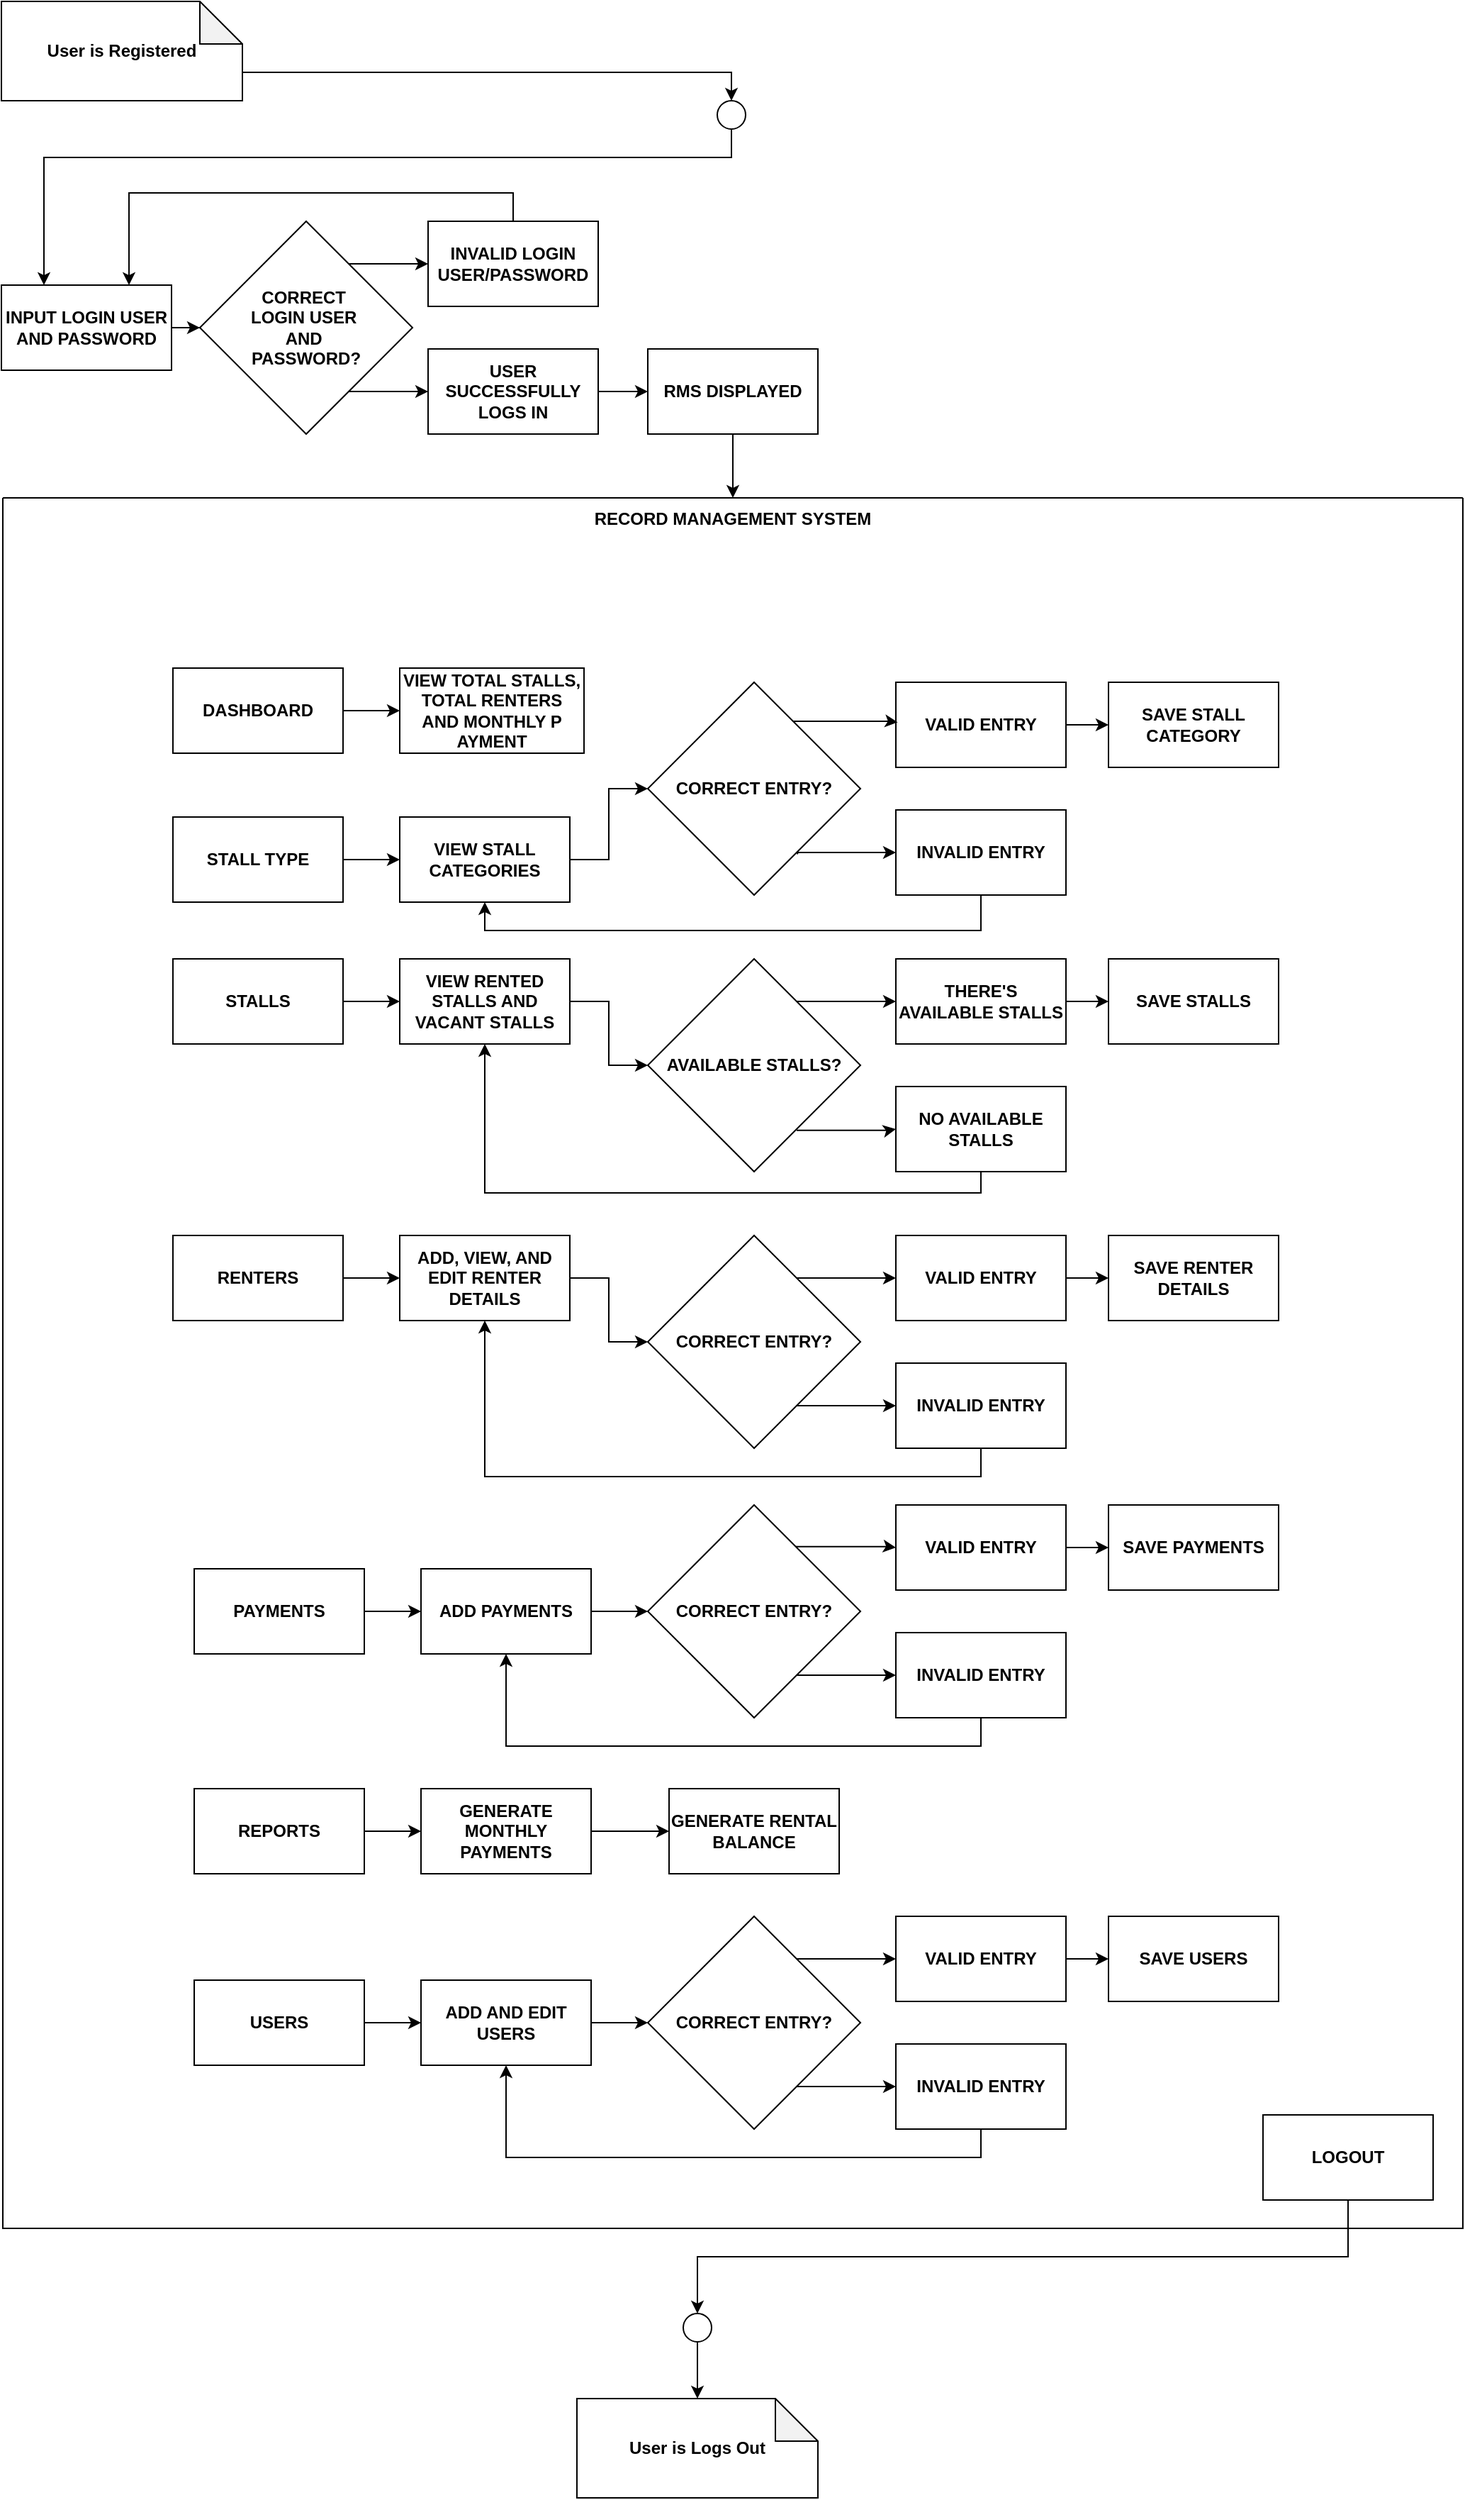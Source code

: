 <mxfile version="25.0.3">
  <diagram name="Page-1" id="4rm_w3GbS4QPZRmgDqCC">
    <mxGraphModel dx="2049" dy="1063" grid="1" gridSize="10" guides="1" tooltips="1" connect="1" arrows="1" fold="1" page="1" pageScale="1" pageWidth="827" pageHeight="1169" math="0" shadow="0">
      <root>
        <mxCell id="0" />
        <mxCell id="1" parent="0" />
        <mxCell id="zmhzkxxj4Uhy-0csrFuB-115" style="edgeStyle=orthogonalEdgeStyle;rounded=0;orthogonalLoop=1;jettySize=auto;html=1;entryX=0.5;entryY=0;entryDx=0;entryDy=0;exitX=0;exitY=0;exitDx=170;exitDy=30;exitPerimeter=0;fontStyle=1" parent="1" source="zmhzkxxj4Uhy-0csrFuB-3" target="zmhzkxxj4Uhy-0csrFuB-113" edge="1">
          <mxGeometry relative="1" as="geometry">
            <Array as="points">
              <mxPoint x="530" y="300" />
              <mxPoint x="875" y="300" />
            </Array>
          </mxGeometry>
        </mxCell>
        <mxCell id="zmhzkxxj4Uhy-0csrFuB-3" value="User is Registered" style="shape=note;whiteSpace=wrap;html=1;backgroundOutline=1;darkOpacity=0.05;fontStyle=1" parent="1" vertex="1">
          <mxGeometry x="360" y="250" width="170" height="70" as="geometry" />
        </mxCell>
        <mxCell id="TYICq1-9Hdr8r0By_GIL-155" style="edgeStyle=orthogonalEdgeStyle;rounded=0;orthogonalLoop=1;jettySize=auto;html=1;entryX=0;entryY=0.5;entryDx=0;entryDy=0;fontStyle=1" edge="1" parent="1" source="zmhzkxxj4Uhy-0csrFuB-4" target="zmhzkxxj4Uhy-0csrFuB-5">
          <mxGeometry relative="1" as="geometry" />
        </mxCell>
        <mxCell id="zmhzkxxj4Uhy-0csrFuB-4" value="INPUT LOGIN USER AND PASSWORD" style="rounded=0;whiteSpace=wrap;html=1;fontStyle=1" parent="1" vertex="1">
          <mxGeometry x="360" y="450" width="120" height="60" as="geometry" />
        </mxCell>
        <mxCell id="TYICq1-9Hdr8r0By_GIL-156" style="edgeStyle=orthogonalEdgeStyle;rounded=0;orthogonalLoop=1;jettySize=auto;html=1;exitX=1;exitY=0;exitDx=0;exitDy=0;fontStyle=1" edge="1" parent="1" source="zmhzkxxj4Uhy-0csrFuB-5" target="zmhzkxxj4Uhy-0csrFuB-7">
          <mxGeometry relative="1" as="geometry">
            <Array as="points">
              <mxPoint x="594" y="435" />
            </Array>
          </mxGeometry>
        </mxCell>
        <mxCell id="TYICq1-9Hdr8r0By_GIL-158" style="edgeStyle=orthogonalEdgeStyle;rounded=0;orthogonalLoop=1;jettySize=auto;html=1;exitX=1;exitY=1;exitDx=0;exitDy=0;entryX=0;entryY=0.5;entryDx=0;entryDy=0;fontStyle=1" edge="1" parent="1" source="zmhzkxxj4Uhy-0csrFuB-5" target="zmhzkxxj4Uhy-0csrFuB-12">
          <mxGeometry relative="1" as="geometry">
            <Array as="points">
              <mxPoint x="594" y="525" />
            </Array>
          </mxGeometry>
        </mxCell>
        <mxCell id="zmhzkxxj4Uhy-0csrFuB-5" value="CORRECT&amp;nbsp;&lt;div&gt;LOGIN USER&amp;nbsp;&lt;/div&gt;&lt;div&gt;AND&amp;nbsp;&lt;/div&gt;&lt;div&gt;PASSWORD?&lt;/div&gt;" style="rhombus;whiteSpace=wrap;html=1;fontStyle=1" parent="1" vertex="1">
          <mxGeometry x="500" y="405" width="150" height="150" as="geometry" />
        </mxCell>
        <mxCell id="TYICq1-9Hdr8r0By_GIL-160" style="edgeStyle=orthogonalEdgeStyle;rounded=0;orthogonalLoop=1;jettySize=auto;html=1;entryX=0;entryY=0.5;entryDx=0;entryDy=0;fontStyle=1" edge="1" parent="1" source="zmhzkxxj4Uhy-0csrFuB-12" target="zmhzkxxj4Uhy-0csrFuB-13">
          <mxGeometry relative="1" as="geometry" />
        </mxCell>
        <mxCell id="zmhzkxxj4Uhy-0csrFuB-12" value="USER SUCCESSFULLY LOGS IN" style="rounded=0;whiteSpace=wrap;html=1;fontStyle=1" parent="1" vertex="1">
          <mxGeometry x="661" y="495" width="120" height="60" as="geometry" />
        </mxCell>
        <mxCell id="TYICq1-9Hdr8r0By_GIL-161" style="edgeStyle=orthogonalEdgeStyle;rounded=0;orthogonalLoop=1;jettySize=auto;html=1;entryX=0.5;entryY=0;entryDx=0;entryDy=0;fontStyle=1" edge="1" parent="1" source="zmhzkxxj4Uhy-0csrFuB-13" target="TYICq1-9Hdr8r0By_GIL-4">
          <mxGeometry relative="1" as="geometry" />
        </mxCell>
        <mxCell id="zmhzkxxj4Uhy-0csrFuB-13" value="RMS DISPLAYED" style="rounded=0;whiteSpace=wrap;html=1;fontStyle=1" parent="1" vertex="1">
          <mxGeometry x="816" y="495" width="120" height="60" as="geometry" />
        </mxCell>
        <mxCell id="TYICq1-9Hdr8r0By_GIL-154" style="edgeStyle=orthogonalEdgeStyle;rounded=0;orthogonalLoop=1;jettySize=auto;html=1;fontStyle=1" edge="1" parent="1" source="zmhzkxxj4Uhy-0csrFuB-113">
          <mxGeometry relative="1" as="geometry">
            <mxPoint x="390" y="450" as="targetPoint" />
            <Array as="points">
              <mxPoint x="791" y="360" />
              <mxPoint x="390" y="360" />
              <mxPoint x="390" y="450" />
            </Array>
          </mxGeometry>
        </mxCell>
        <mxCell id="zmhzkxxj4Uhy-0csrFuB-113" value="" style="ellipse;whiteSpace=wrap;html=1;aspect=fixed;fontStyle=1" parent="1" vertex="1">
          <mxGeometry x="865" y="320" width="20" height="20" as="geometry" />
        </mxCell>
        <mxCell id="zmhzkxxj4Uhy-0csrFuB-119" value="" style="ellipse;whiteSpace=wrap;html=1;aspect=fixed;fontStyle=1" parent="1" vertex="1">
          <mxGeometry x="841" y="1880" width="20" height="20" as="geometry" />
        </mxCell>
        <mxCell id="zmhzkxxj4Uhy-0csrFuB-128" value="User is Logs Out" style="shape=note;whiteSpace=wrap;html=1;backgroundOutline=1;darkOpacity=0.05;fontStyle=1" parent="1" vertex="1">
          <mxGeometry x="766" y="1940" width="170" height="70" as="geometry" />
        </mxCell>
        <mxCell id="zmhzkxxj4Uhy-0csrFuB-129" style="edgeStyle=orthogonalEdgeStyle;rounded=0;orthogonalLoop=1;jettySize=auto;html=1;entryX=0.5;entryY=0;entryDx=0;entryDy=0;entryPerimeter=0;fontStyle=1" parent="1" source="zmhzkxxj4Uhy-0csrFuB-119" target="zmhzkxxj4Uhy-0csrFuB-128" edge="1">
          <mxGeometry relative="1" as="geometry" />
        </mxCell>
        <mxCell id="TYICq1-9Hdr8r0By_GIL-4" value="&#xa;&#xa;RECORD MANAGEMENT SYSTEM" style="swimlane;startSize=0;fontStyle=1" vertex="1" parent="1">
          <mxGeometry x="361" y="600" width="1030" height="1220" as="geometry" />
        </mxCell>
        <mxCell id="TYICq1-9Hdr8r0By_GIL-75" style="edgeStyle=orthogonalEdgeStyle;rounded=0;orthogonalLoop=1;jettySize=auto;html=1;entryX=0;entryY=0.5;entryDx=0;entryDy=0;fontStyle=1" edge="1" parent="TYICq1-9Hdr8r0By_GIL-4" source="TYICq1-9Hdr8r0By_GIL-76" target="TYICq1-9Hdr8r0By_GIL-89">
          <mxGeometry relative="1" as="geometry" />
        </mxCell>
        <mxCell id="TYICq1-9Hdr8r0By_GIL-76" value="DASHBOARD" style="rounded=0;whiteSpace=wrap;html=1;fontStyle=1" vertex="1" parent="TYICq1-9Hdr8r0By_GIL-4">
          <mxGeometry x="120" y="120" width="120" height="60" as="geometry" />
        </mxCell>
        <mxCell id="TYICq1-9Hdr8r0By_GIL-77" style="edgeStyle=orthogonalEdgeStyle;rounded=0;orthogonalLoop=1;jettySize=auto;html=1;fontStyle=1" edge="1" parent="TYICq1-9Hdr8r0By_GIL-4" source="TYICq1-9Hdr8r0By_GIL-78" target="TYICq1-9Hdr8r0By_GIL-91">
          <mxGeometry relative="1" as="geometry" />
        </mxCell>
        <mxCell id="TYICq1-9Hdr8r0By_GIL-78" value="STALL TYPE" style="rounded=0;whiteSpace=wrap;html=1;fontStyle=1" vertex="1" parent="TYICq1-9Hdr8r0By_GIL-4">
          <mxGeometry x="120" y="225" width="120" height="60" as="geometry" />
        </mxCell>
        <mxCell id="TYICq1-9Hdr8r0By_GIL-79" style="edgeStyle=orthogonalEdgeStyle;rounded=0;orthogonalLoop=1;jettySize=auto;html=1;entryX=0;entryY=0.5;entryDx=0;entryDy=0;fontStyle=1" edge="1" parent="TYICq1-9Hdr8r0By_GIL-4" source="TYICq1-9Hdr8r0By_GIL-80" target="TYICq1-9Hdr8r0By_GIL-95">
          <mxGeometry relative="1" as="geometry" />
        </mxCell>
        <mxCell id="TYICq1-9Hdr8r0By_GIL-80" value="STALLS" style="rounded=0;whiteSpace=wrap;html=1;fontStyle=1" vertex="1" parent="TYICq1-9Hdr8r0By_GIL-4">
          <mxGeometry x="120" y="325" width="120" height="60" as="geometry" />
        </mxCell>
        <mxCell id="TYICq1-9Hdr8r0By_GIL-81" style="edgeStyle=orthogonalEdgeStyle;rounded=0;orthogonalLoop=1;jettySize=auto;html=1;entryX=0;entryY=0.5;entryDx=0;entryDy=0;fontStyle=1" edge="1" parent="TYICq1-9Hdr8r0By_GIL-4" source="TYICq1-9Hdr8r0By_GIL-82" target="TYICq1-9Hdr8r0By_GIL-99">
          <mxGeometry relative="1" as="geometry" />
        </mxCell>
        <mxCell id="TYICq1-9Hdr8r0By_GIL-82" value="RENTERS" style="rounded=0;whiteSpace=wrap;html=1;fontStyle=1" vertex="1" parent="TYICq1-9Hdr8r0By_GIL-4">
          <mxGeometry x="120" y="520" width="120" height="60" as="geometry" />
        </mxCell>
        <mxCell id="TYICq1-9Hdr8r0By_GIL-83" style="edgeStyle=orthogonalEdgeStyle;rounded=0;orthogonalLoop=1;jettySize=auto;html=1;entryX=0;entryY=0.5;entryDx=0;entryDy=0;fontStyle=1" edge="1" parent="TYICq1-9Hdr8r0By_GIL-4" source="TYICq1-9Hdr8r0By_GIL-84" target="TYICq1-9Hdr8r0By_GIL-97">
          <mxGeometry relative="1" as="geometry" />
        </mxCell>
        <mxCell id="TYICq1-9Hdr8r0By_GIL-84" value="PAYMENTS" style="rounded=0;whiteSpace=wrap;html=1;fontStyle=1" vertex="1" parent="TYICq1-9Hdr8r0By_GIL-4">
          <mxGeometry x="135" y="755" width="120" height="60" as="geometry" />
        </mxCell>
        <mxCell id="TYICq1-9Hdr8r0By_GIL-85" style="edgeStyle=orthogonalEdgeStyle;rounded=0;orthogonalLoop=1;jettySize=auto;html=1;entryX=0;entryY=0.5;entryDx=0;entryDy=0;fontStyle=1" edge="1" parent="TYICq1-9Hdr8r0By_GIL-4" source="TYICq1-9Hdr8r0By_GIL-86" target="TYICq1-9Hdr8r0By_GIL-101">
          <mxGeometry relative="1" as="geometry" />
        </mxCell>
        <mxCell id="TYICq1-9Hdr8r0By_GIL-86" value="REPORTS" style="rounded=0;whiteSpace=wrap;html=1;fontStyle=1" vertex="1" parent="TYICq1-9Hdr8r0By_GIL-4">
          <mxGeometry x="135" y="910" width="120" height="60" as="geometry" />
        </mxCell>
        <mxCell id="TYICq1-9Hdr8r0By_GIL-87" style="edgeStyle=orthogonalEdgeStyle;rounded=0;orthogonalLoop=1;jettySize=auto;html=1;entryX=0;entryY=0.5;entryDx=0;entryDy=0;fontStyle=1" edge="1" parent="TYICq1-9Hdr8r0By_GIL-4" source="TYICq1-9Hdr8r0By_GIL-88" target="TYICq1-9Hdr8r0By_GIL-104">
          <mxGeometry relative="1" as="geometry" />
        </mxCell>
        <mxCell id="TYICq1-9Hdr8r0By_GIL-88" value="USERS" style="rounded=0;whiteSpace=wrap;html=1;fontStyle=1" vertex="1" parent="TYICq1-9Hdr8r0By_GIL-4">
          <mxGeometry x="135" y="1045" width="120" height="60" as="geometry" />
        </mxCell>
        <mxCell id="TYICq1-9Hdr8r0By_GIL-89" value="VIEW TOTAL STALLS, TOTAL RENTERS AND MONTHLY P AYMENT" style="rounded=0;whiteSpace=wrap;html=1;fontStyle=1" vertex="1" parent="TYICq1-9Hdr8r0By_GIL-4">
          <mxGeometry x="280" y="120" width="130" height="60" as="geometry" />
        </mxCell>
        <mxCell id="TYICq1-9Hdr8r0By_GIL-90" style="edgeStyle=orthogonalEdgeStyle;rounded=0;orthogonalLoop=1;jettySize=auto;html=1;entryX=0;entryY=0.5;entryDx=0;entryDy=0;fontStyle=1" edge="1" parent="TYICq1-9Hdr8r0By_GIL-4" source="TYICq1-9Hdr8r0By_GIL-91" target="TYICq1-9Hdr8r0By_GIL-113">
          <mxGeometry relative="1" as="geometry" />
        </mxCell>
        <mxCell id="TYICq1-9Hdr8r0By_GIL-91" value="VIEW STALL CATEGORIES" style="rounded=0;whiteSpace=wrap;html=1;fontStyle=1" vertex="1" parent="TYICq1-9Hdr8r0By_GIL-4">
          <mxGeometry x="280" y="225" width="120" height="60" as="geometry" />
        </mxCell>
        <mxCell id="TYICq1-9Hdr8r0By_GIL-92" style="edgeStyle=orthogonalEdgeStyle;rounded=0;orthogonalLoop=1;jettySize=auto;html=1;entryX=0;entryY=0.5;entryDx=0;entryDy=0;fontStyle=1" edge="1" parent="TYICq1-9Hdr8r0By_GIL-4" source="TYICq1-9Hdr8r0By_GIL-93" target="TYICq1-9Hdr8r0By_GIL-110">
          <mxGeometry relative="1" as="geometry" />
        </mxCell>
        <mxCell id="TYICq1-9Hdr8r0By_GIL-93" value="THERE&#39;S AVAILABLE STALLS" style="rounded=0;whiteSpace=wrap;html=1;fontStyle=1" vertex="1" parent="TYICq1-9Hdr8r0By_GIL-4">
          <mxGeometry x="630" y="325" width="120" height="60" as="geometry" />
        </mxCell>
        <mxCell id="TYICq1-9Hdr8r0By_GIL-94" style="edgeStyle=orthogonalEdgeStyle;rounded=0;orthogonalLoop=1;jettySize=auto;html=1;entryX=0;entryY=0.5;entryDx=0;entryDy=0;fontStyle=1" edge="1" parent="TYICq1-9Hdr8r0By_GIL-4" source="TYICq1-9Hdr8r0By_GIL-95" target="TYICq1-9Hdr8r0By_GIL-106">
          <mxGeometry relative="1" as="geometry" />
        </mxCell>
        <mxCell id="TYICq1-9Hdr8r0By_GIL-95" value="VIEW RENTED STALLS AND VACANT STALLS" style="rounded=0;whiteSpace=wrap;html=1;fontStyle=1" vertex="1" parent="TYICq1-9Hdr8r0By_GIL-4">
          <mxGeometry x="280" y="325" width="120" height="60" as="geometry" />
        </mxCell>
        <mxCell id="TYICq1-9Hdr8r0By_GIL-96" style="edgeStyle=orthogonalEdgeStyle;rounded=0;orthogonalLoop=1;jettySize=auto;html=1;entryX=0;entryY=0.5;entryDx=0;entryDy=0;fontStyle=1" edge="1" parent="TYICq1-9Hdr8r0By_GIL-4" source="TYICq1-9Hdr8r0By_GIL-97" target="TYICq1-9Hdr8r0By_GIL-129">
          <mxGeometry relative="1" as="geometry" />
        </mxCell>
        <mxCell id="TYICq1-9Hdr8r0By_GIL-97" value="ADD PAYMENTS" style="rounded=0;whiteSpace=wrap;html=1;fontStyle=1" vertex="1" parent="TYICq1-9Hdr8r0By_GIL-4">
          <mxGeometry x="295" y="755" width="120" height="60" as="geometry" />
        </mxCell>
        <mxCell id="TYICq1-9Hdr8r0By_GIL-98" style="edgeStyle=orthogonalEdgeStyle;rounded=0;orthogonalLoop=1;jettySize=auto;html=1;entryX=0;entryY=0.5;entryDx=0;entryDy=0;fontStyle=1" edge="1" parent="TYICq1-9Hdr8r0By_GIL-4" source="TYICq1-9Hdr8r0By_GIL-99" target="TYICq1-9Hdr8r0By_GIL-121">
          <mxGeometry relative="1" as="geometry" />
        </mxCell>
        <mxCell id="TYICq1-9Hdr8r0By_GIL-99" value="ADD, VIEW, AND EDIT RENTER DETAILS" style="rounded=0;whiteSpace=wrap;html=1;fontStyle=1" vertex="1" parent="TYICq1-9Hdr8r0By_GIL-4">
          <mxGeometry x="280" y="520" width="120" height="60" as="geometry" />
        </mxCell>
        <mxCell id="TYICq1-9Hdr8r0By_GIL-100" style="edgeStyle=orthogonalEdgeStyle;rounded=0;orthogonalLoop=1;jettySize=auto;html=1;fontStyle=1" edge="1" parent="TYICq1-9Hdr8r0By_GIL-4" source="TYICq1-9Hdr8r0By_GIL-101" target="TYICq1-9Hdr8r0By_GIL-102">
          <mxGeometry relative="1" as="geometry" />
        </mxCell>
        <mxCell id="TYICq1-9Hdr8r0By_GIL-101" value="GENERATE MONTHLY PAYMENTS" style="rounded=0;whiteSpace=wrap;html=1;fontStyle=1" vertex="1" parent="TYICq1-9Hdr8r0By_GIL-4">
          <mxGeometry x="295" y="910" width="120" height="60" as="geometry" />
        </mxCell>
        <mxCell id="TYICq1-9Hdr8r0By_GIL-102" value="GENERATE RENTAL BALANCE" style="rounded=0;whiteSpace=wrap;html=1;fontStyle=1" vertex="1" parent="TYICq1-9Hdr8r0By_GIL-4">
          <mxGeometry x="470" y="910" width="120" height="60" as="geometry" />
        </mxCell>
        <mxCell id="TYICq1-9Hdr8r0By_GIL-103" style="edgeStyle=orthogonalEdgeStyle;rounded=0;orthogonalLoop=1;jettySize=auto;html=1;entryX=0;entryY=0.5;entryDx=0;entryDy=0;fontStyle=1" edge="1" parent="TYICq1-9Hdr8r0By_GIL-4" source="TYICq1-9Hdr8r0By_GIL-104" target="TYICq1-9Hdr8r0By_GIL-137">
          <mxGeometry relative="1" as="geometry" />
        </mxCell>
        <mxCell id="TYICq1-9Hdr8r0By_GIL-104" value="ADD AND EDIT USERS" style="rounded=0;whiteSpace=wrap;html=1;fontStyle=1" vertex="1" parent="TYICq1-9Hdr8r0By_GIL-4">
          <mxGeometry x="295" y="1045" width="120" height="60" as="geometry" />
        </mxCell>
        <mxCell id="TYICq1-9Hdr8r0By_GIL-151" style="edgeStyle=orthogonalEdgeStyle;rounded=0;orthogonalLoop=1;jettySize=auto;html=1;entryX=0;entryY=0.5;entryDx=0;entryDy=0;fontStyle=1" edge="1" parent="TYICq1-9Hdr8r0By_GIL-4" source="TYICq1-9Hdr8r0By_GIL-106" target="TYICq1-9Hdr8r0By_GIL-93">
          <mxGeometry relative="1" as="geometry">
            <Array as="points">
              <mxPoint x="560" y="355" />
              <mxPoint x="560" y="355" />
            </Array>
          </mxGeometry>
        </mxCell>
        <mxCell id="TYICq1-9Hdr8r0By_GIL-106" value="AVAILABLE STALLS?" style="rhombus;whiteSpace=wrap;html=1;fontStyle=1" vertex="1" parent="TYICq1-9Hdr8r0By_GIL-4">
          <mxGeometry x="455" y="325" width="150" height="150" as="geometry" />
        </mxCell>
        <mxCell id="TYICq1-9Hdr8r0By_GIL-107" style="edgeStyle=orthogonalEdgeStyle;rounded=0;orthogonalLoop=1;jettySize=auto;html=1;entryX=0.5;entryY=1;entryDx=0;entryDy=0;fontStyle=1" edge="1" parent="TYICq1-9Hdr8r0By_GIL-4" source="TYICq1-9Hdr8r0By_GIL-108" target="TYICq1-9Hdr8r0By_GIL-95">
          <mxGeometry relative="1" as="geometry">
            <Array as="points">
              <mxPoint x="690" y="490" />
              <mxPoint x="340" y="490" />
            </Array>
          </mxGeometry>
        </mxCell>
        <mxCell id="TYICq1-9Hdr8r0By_GIL-108" value="NO AVAILABLE STALLS" style="rounded=0;whiteSpace=wrap;html=1;fontStyle=1" vertex="1" parent="TYICq1-9Hdr8r0By_GIL-4">
          <mxGeometry x="630" y="415" width="120" height="60" as="geometry" />
        </mxCell>
        <mxCell id="TYICq1-9Hdr8r0By_GIL-109" style="edgeStyle=orthogonalEdgeStyle;rounded=0;orthogonalLoop=1;jettySize=auto;html=1;entryX=0;entryY=0.5;entryDx=0;entryDy=0;exitX=0.7;exitY=0.806;exitDx=0;exitDy=0;exitPerimeter=0;fontStyle=1" edge="1" parent="TYICq1-9Hdr8r0By_GIL-4" source="TYICq1-9Hdr8r0By_GIL-106" target="TYICq1-9Hdr8r0By_GIL-108">
          <mxGeometry relative="1" as="geometry" />
        </mxCell>
        <mxCell id="TYICq1-9Hdr8r0By_GIL-110" value="SAVE STALLS" style="rounded=0;whiteSpace=wrap;html=1;fontStyle=1" vertex="1" parent="TYICq1-9Hdr8r0By_GIL-4">
          <mxGeometry x="780" y="325" width="120" height="60" as="geometry" />
        </mxCell>
        <mxCell id="TYICq1-9Hdr8r0By_GIL-148" style="edgeStyle=orthogonalEdgeStyle;rounded=0;orthogonalLoop=1;jettySize=auto;html=1;exitX=0.704;exitY=0.808;exitDx=0;exitDy=0;entryX=0;entryY=0.5;entryDx=0;entryDy=0;exitPerimeter=0;fontStyle=1" edge="1" parent="TYICq1-9Hdr8r0By_GIL-4" source="TYICq1-9Hdr8r0By_GIL-113" target="TYICq1-9Hdr8r0By_GIL-115">
          <mxGeometry relative="1" as="geometry">
            <Array as="points">
              <mxPoint x="561" y="250" />
            </Array>
          </mxGeometry>
        </mxCell>
        <mxCell id="TYICq1-9Hdr8r0By_GIL-113" value="CORRECT ENTRY?" style="rhombus;whiteSpace=wrap;html=1;fontStyle=1" vertex="1" parent="TYICq1-9Hdr8r0By_GIL-4">
          <mxGeometry x="455" y="130" width="150" height="150" as="geometry" />
        </mxCell>
        <mxCell id="TYICq1-9Hdr8r0By_GIL-114" style="edgeStyle=orthogonalEdgeStyle;rounded=0;orthogonalLoop=1;jettySize=auto;html=1;entryX=0.5;entryY=1;entryDx=0;entryDy=0;fontStyle=1" edge="1" parent="TYICq1-9Hdr8r0By_GIL-4" source="TYICq1-9Hdr8r0By_GIL-115" target="TYICq1-9Hdr8r0By_GIL-91">
          <mxGeometry relative="1" as="geometry">
            <Array as="points">
              <mxPoint x="690" y="305" />
              <mxPoint x="340" y="305" />
            </Array>
          </mxGeometry>
        </mxCell>
        <mxCell id="TYICq1-9Hdr8r0By_GIL-115" value="INVALID ENTRY" style="rounded=0;whiteSpace=wrap;html=1;fontStyle=1" vertex="1" parent="TYICq1-9Hdr8r0By_GIL-4">
          <mxGeometry x="630" y="220" width="120" height="60" as="geometry" />
        </mxCell>
        <mxCell id="TYICq1-9Hdr8r0By_GIL-116" style="edgeStyle=orthogonalEdgeStyle;rounded=0;orthogonalLoop=1;jettySize=auto;html=1;entryX=0;entryY=0.5;entryDx=0;entryDy=0;fontStyle=1" edge="1" parent="TYICq1-9Hdr8r0By_GIL-4" source="TYICq1-9Hdr8r0By_GIL-117" target="TYICq1-9Hdr8r0By_GIL-118">
          <mxGeometry relative="1" as="geometry" />
        </mxCell>
        <mxCell id="TYICq1-9Hdr8r0By_GIL-117" value="&lt;span&gt;VALID ENTRY&lt;/span&gt;" style="rounded=0;whiteSpace=wrap;html=1;fontStyle=1" vertex="1" parent="TYICq1-9Hdr8r0By_GIL-4">
          <mxGeometry x="630" y="130" width="120" height="60" as="geometry" />
        </mxCell>
        <mxCell id="TYICq1-9Hdr8r0By_GIL-118" value="SAVE STALL CATEGORY" style="rounded=0;whiteSpace=wrap;html=1;fontStyle=1" vertex="1" parent="TYICq1-9Hdr8r0By_GIL-4">
          <mxGeometry x="780" y="130" width="120" height="60" as="geometry" />
        </mxCell>
        <mxCell id="TYICq1-9Hdr8r0By_GIL-119" style="edgeStyle=orthogonalEdgeStyle;rounded=0;orthogonalLoop=1;jettySize=auto;html=1;entryX=0;entryY=0.5;entryDx=0;entryDy=0;fontStyle=1" edge="1" parent="TYICq1-9Hdr8r0By_GIL-4" source="TYICq1-9Hdr8r0By_GIL-121" target="TYICq1-9Hdr8r0By_GIL-125">
          <mxGeometry relative="1" as="geometry">
            <Array as="points">
              <mxPoint x="590" y="550" />
              <mxPoint x="590" y="550" />
            </Array>
          </mxGeometry>
        </mxCell>
        <mxCell id="TYICq1-9Hdr8r0By_GIL-120" style="edgeStyle=orthogonalEdgeStyle;rounded=0;orthogonalLoop=1;jettySize=auto;html=1;entryX=0;entryY=0.5;entryDx=0;entryDy=0;fontStyle=1" edge="1" parent="TYICq1-9Hdr8r0By_GIL-4" source="TYICq1-9Hdr8r0By_GIL-121" target="TYICq1-9Hdr8r0By_GIL-123">
          <mxGeometry relative="1" as="geometry">
            <Array as="points">
              <mxPoint x="580" y="640" />
              <mxPoint x="580" y="640" />
            </Array>
          </mxGeometry>
        </mxCell>
        <mxCell id="TYICq1-9Hdr8r0By_GIL-121" value="CORRECT ENTRY?" style="rhombus;whiteSpace=wrap;html=1;fontStyle=1" vertex="1" parent="TYICq1-9Hdr8r0By_GIL-4">
          <mxGeometry x="455" y="520" width="150" height="150" as="geometry" />
        </mxCell>
        <mxCell id="TYICq1-9Hdr8r0By_GIL-122" style="edgeStyle=orthogonalEdgeStyle;rounded=0;orthogonalLoop=1;jettySize=auto;html=1;fontStyle=1" edge="1" parent="TYICq1-9Hdr8r0By_GIL-4" source="TYICq1-9Hdr8r0By_GIL-123" target="TYICq1-9Hdr8r0By_GIL-99">
          <mxGeometry relative="1" as="geometry">
            <Array as="points">
              <mxPoint x="690" y="690" />
              <mxPoint x="340" y="690" />
            </Array>
          </mxGeometry>
        </mxCell>
        <mxCell id="TYICq1-9Hdr8r0By_GIL-123" value="INVALID ENTRY" style="rounded=0;whiteSpace=wrap;html=1;fontStyle=1" vertex="1" parent="TYICq1-9Hdr8r0By_GIL-4">
          <mxGeometry x="630" y="610" width="120" height="60" as="geometry" />
        </mxCell>
        <mxCell id="TYICq1-9Hdr8r0By_GIL-124" style="edgeStyle=orthogonalEdgeStyle;rounded=0;orthogonalLoop=1;jettySize=auto;html=1;entryX=0;entryY=0.5;entryDx=0;entryDy=0;fontStyle=1" edge="1" parent="TYICq1-9Hdr8r0By_GIL-4" source="TYICq1-9Hdr8r0By_GIL-125" target="TYICq1-9Hdr8r0By_GIL-126">
          <mxGeometry relative="1" as="geometry" />
        </mxCell>
        <mxCell id="TYICq1-9Hdr8r0By_GIL-125" value="VALID ENTRY" style="rounded=0;whiteSpace=wrap;html=1;fontStyle=1" vertex="1" parent="TYICq1-9Hdr8r0By_GIL-4">
          <mxGeometry x="630" y="520" width="120" height="60" as="geometry" />
        </mxCell>
        <mxCell id="TYICq1-9Hdr8r0By_GIL-126" value="SAVE RENTER DETAILS" style="rounded=0;whiteSpace=wrap;html=1;fontStyle=1" vertex="1" parent="TYICq1-9Hdr8r0By_GIL-4">
          <mxGeometry x="780" y="520" width="120" height="60" as="geometry" />
        </mxCell>
        <mxCell id="TYICq1-9Hdr8r0By_GIL-127" style="edgeStyle=orthogonalEdgeStyle;rounded=0;orthogonalLoop=1;jettySize=auto;html=1;entryX=0;entryY=0.5;entryDx=0;entryDy=0;fontStyle=1" edge="1" parent="TYICq1-9Hdr8r0By_GIL-4" source="TYICq1-9Hdr8r0By_GIL-129" target="TYICq1-9Hdr8r0By_GIL-131">
          <mxGeometry relative="1" as="geometry">
            <mxPoint x="530" y="895" as="targetPoint" />
            <Array as="points">
              <mxPoint x="580" y="830" />
              <mxPoint x="580" y="830" />
            </Array>
          </mxGeometry>
        </mxCell>
        <mxCell id="TYICq1-9Hdr8r0By_GIL-128" style="edgeStyle=orthogonalEdgeStyle;rounded=0;orthogonalLoop=1;jettySize=auto;html=1;entryX=0;entryY=0.5;entryDx=0;entryDy=0;exitX=0.683;exitY=0.196;exitDx=0;exitDy=0;exitPerimeter=0;fontStyle=1" edge="1" parent="TYICq1-9Hdr8r0By_GIL-4" source="TYICq1-9Hdr8r0By_GIL-129" target="TYICq1-9Hdr8r0By_GIL-133">
          <mxGeometry relative="1" as="geometry" />
        </mxCell>
        <mxCell id="TYICq1-9Hdr8r0By_GIL-129" value="CORRECT ENTRY?" style="rhombus;whiteSpace=wrap;html=1;fontStyle=1" vertex="1" parent="TYICq1-9Hdr8r0By_GIL-4">
          <mxGeometry x="455" y="710" width="150" height="150" as="geometry" />
        </mxCell>
        <mxCell id="TYICq1-9Hdr8r0By_GIL-130" style="edgeStyle=orthogonalEdgeStyle;rounded=0;orthogonalLoop=1;jettySize=auto;html=1;entryX=0.5;entryY=1;entryDx=0;entryDy=0;fontStyle=1" edge="1" parent="TYICq1-9Hdr8r0By_GIL-4" source="TYICq1-9Hdr8r0By_GIL-131" target="TYICq1-9Hdr8r0By_GIL-97">
          <mxGeometry relative="1" as="geometry">
            <Array as="points">
              <mxPoint x="690" y="880" />
              <mxPoint x="355" y="880" />
            </Array>
          </mxGeometry>
        </mxCell>
        <mxCell id="TYICq1-9Hdr8r0By_GIL-131" value="INVALID ENTRY" style="rounded=0;whiteSpace=wrap;html=1;fontStyle=1" vertex="1" parent="TYICq1-9Hdr8r0By_GIL-4">
          <mxGeometry x="630" y="800" width="120" height="60" as="geometry" />
        </mxCell>
        <mxCell id="TYICq1-9Hdr8r0By_GIL-132" style="edgeStyle=orthogonalEdgeStyle;rounded=0;orthogonalLoop=1;jettySize=auto;html=1;entryX=0;entryY=0.5;entryDx=0;entryDy=0;fontStyle=1" edge="1" parent="TYICq1-9Hdr8r0By_GIL-4" source="TYICq1-9Hdr8r0By_GIL-133" target="TYICq1-9Hdr8r0By_GIL-134">
          <mxGeometry relative="1" as="geometry" />
        </mxCell>
        <mxCell id="TYICq1-9Hdr8r0By_GIL-133" value="VALID ENTRY" style="rounded=0;whiteSpace=wrap;html=1;fontStyle=1" vertex="1" parent="TYICq1-9Hdr8r0By_GIL-4">
          <mxGeometry x="630" y="710" width="120" height="60" as="geometry" />
        </mxCell>
        <mxCell id="TYICq1-9Hdr8r0By_GIL-134" value="SAVE PAYMENTS" style="rounded=0;whiteSpace=wrap;html=1;fontStyle=1" vertex="1" parent="TYICq1-9Hdr8r0By_GIL-4">
          <mxGeometry x="780" y="710" width="120" height="60" as="geometry" />
        </mxCell>
        <mxCell id="TYICq1-9Hdr8r0By_GIL-135" style="edgeStyle=orthogonalEdgeStyle;rounded=0;orthogonalLoop=1;jettySize=auto;html=1;entryX=0;entryY=0.5;entryDx=0;entryDy=0;fontStyle=1" edge="1" parent="TYICq1-9Hdr8r0By_GIL-4" source="TYICq1-9Hdr8r0By_GIL-137" target="TYICq1-9Hdr8r0By_GIL-141">
          <mxGeometry relative="1" as="geometry">
            <Array as="points">
              <mxPoint x="560" y="1030" />
              <mxPoint x="560" y="1030" />
            </Array>
          </mxGeometry>
        </mxCell>
        <mxCell id="TYICq1-9Hdr8r0By_GIL-136" style="edgeStyle=orthogonalEdgeStyle;rounded=0;orthogonalLoop=1;jettySize=auto;html=1;entryX=0;entryY=0.5;entryDx=0;entryDy=0;fontStyle=1" edge="1" parent="TYICq1-9Hdr8r0By_GIL-4" source="TYICq1-9Hdr8r0By_GIL-137" target="TYICq1-9Hdr8r0By_GIL-139">
          <mxGeometry relative="1" as="geometry">
            <mxPoint x="530.0" y="1185" as="targetPoint" />
            <Array as="points">
              <mxPoint x="570" y="1120" />
              <mxPoint x="570" y="1120" />
            </Array>
          </mxGeometry>
        </mxCell>
        <mxCell id="TYICq1-9Hdr8r0By_GIL-137" value="CORRECT ENTRY?" style="rhombus;whiteSpace=wrap;html=1;fontStyle=1" vertex="1" parent="TYICq1-9Hdr8r0By_GIL-4">
          <mxGeometry x="455" y="1000" width="150" height="150" as="geometry" />
        </mxCell>
        <mxCell id="TYICq1-9Hdr8r0By_GIL-138" style="edgeStyle=orthogonalEdgeStyle;rounded=0;orthogonalLoop=1;jettySize=auto;html=1;entryX=0.5;entryY=1;entryDx=0;entryDy=0;exitX=0.5;exitY=1;exitDx=0;exitDy=0;fontStyle=1" edge="1" parent="TYICq1-9Hdr8r0By_GIL-4" source="TYICq1-9Hdr8r0By_GIL-139" target="TYICq1-9Hdr8r0By_GIL-104">
          <mxGeometry relative="1" as="geometry">
            <mxPoint x="470" y="1215" as="sourcePoint" />
          </mxGeometry>
        </mxCell>
        <mxCell id="TYICq1-9Hdr8r0By_GIL-139" value="INVALID ENTRY" style="rounded=0;whiteSpace=wrap;html=1;fontStyle=1" vertex="1" parent="TYICq1-9Hdr8r0By_GIL-4">
          <mxGeometry x="630" y="1090" width="120" height="60" as="geometry" />
        </mxCell>
        <mxCell id="TYICq1-9Hdr8r0By_GIL-140" style="edgeStyle=orthogonalEdgeStyle;rounded=0;orthogonalLoop=1;jettySize=auto;html=1;entryX=0;entryY=0.5;entryDx=0;entryDy=0;fontStyle=1" edge="1" parent="TYICq1-9Hdr8r0By_GIL-4" source="TYICq1-9Hdr8r0By_GIL-141" target="TYICq1-9Hdr8r0By_GIL-142">
          <mxGeometry relative="1" as="geometry" />
        </mxCell>
        <mxCell id="TYICq1-9Hdr8r0By_GIL-141" value="VALID ENTRY" style="rounded=0;whiteSpace=wrap;html=1;fontStyle=1" vertex="1" parent="TYICq1-9Hdr8r0By_GIL-4">
          <mxGeometry x="630" y="1000" width="120" height="60" as="geometry" />
        </mxCell>
        <mxCell id="TYICq1-9Hdr8r0By_GIL-142" value="SAVE USERS" style="rounded=0;whiteSpace=wrap;html=1;fontStyle=1" vertex="1" parent="TYICq1-9Hdr8r0By_GIL-4">
          <mxGeometry x="780" y="1000" width="120" height="60" as="geometry" />
        </mxCell>
        <mxCell id="TYICq1-9Hdr8r0By_GIL-149" style="edgeStyle=orthogonalEdgeStyle;rounded=0;orthogonalLoop=1;jettySize=auto;html=1;exitX=0.682;exitY=0.183;exitDx=0;exitDy=0;entryX=0.011;entryY=0.47;entryDx=0;entryDy=0;entryPerimeter=0;exitPerimeter=0;fontStyle=1" edge="1" parent="TYICq1-9Hdr8r0By_GIL-4" source="TYICq1-9Hdr8r0By_GIL-113" target="TYICq1-9Hdr8r0By_GIL-117">
          <mxGeometry relative="1" as="geometry" />
        </mxCell>
        <mxCell id="TYICq1-9Hdr8r0By_GIL-163" value="LOGOUT" style="whiteSpace=wrap;html=1;fontStyle=1" vertex="1" parent="TYICq1-9Hdr8r0By_GIL-4">
          <mxGeometry x="889" y="1140" width="120" height="60" as="geometry" />
        </mxCell>
        <mxCell id="TYICq1-9Hdr8r0By_GIL-159" style="edgeStyle=orthogonalEdgeStyle;rounded=0;orthogonalLoop=1;jettySize=auto;html=1;entryX=0.75;entryY=0;entryDx=0;entryDy=0;fontStyle=1" edge="1" parent="1" source="zmhzkxxj4Uhy-0csrFuB-7" target="zmhzkxxj4Uhy-0csrFuB-4">
          <mxGeometry relative="1" as="geometry">
            <mxPoint x="450" y="450" as="targetPoint" />
            <Array as="points">
              <mxPoint x="721" y="385" />
              <mxPoint x="450" y="385" />
            </Array>
          </mxGeometry>
        </mxCell>
        <mxCell id="zmhzkxxj4Uhy-0csrFuB-7" value="INVALID LOGIN USER/PASSWORD" style="rounded=0;whiteSpace=wrap;html=1;fontStyle=1" parent="1" vertex="1">
          <mxGeometry x="661" y="405" width="120" height="60" as="geometry" />
        </mxCell>
        <mxCell id="TYICq1-9Hdr8r0By_GIL-164" style="edgeStyle=orthogonalEdgeStyle;rounded=0;orthogonalLoop=1;jettySize=auto;html=1;exitX=0.5;exitY=1;exitDx=0;exitDy=0;entryX=0.5;entryY=0;entryDx=0;entryDy=0;fontStyle=1" edge="1" parent="1" source="TYICq1-9Hdr8r0By_GIL-163" target="zmhzkxxj4Uhy-0csrFuB-119">
          <mxGeometry relative="1" as="geometry" />
        </mxCell>
      </root>
    </mxGraphModel>
  </diagram>
</mxfile>
